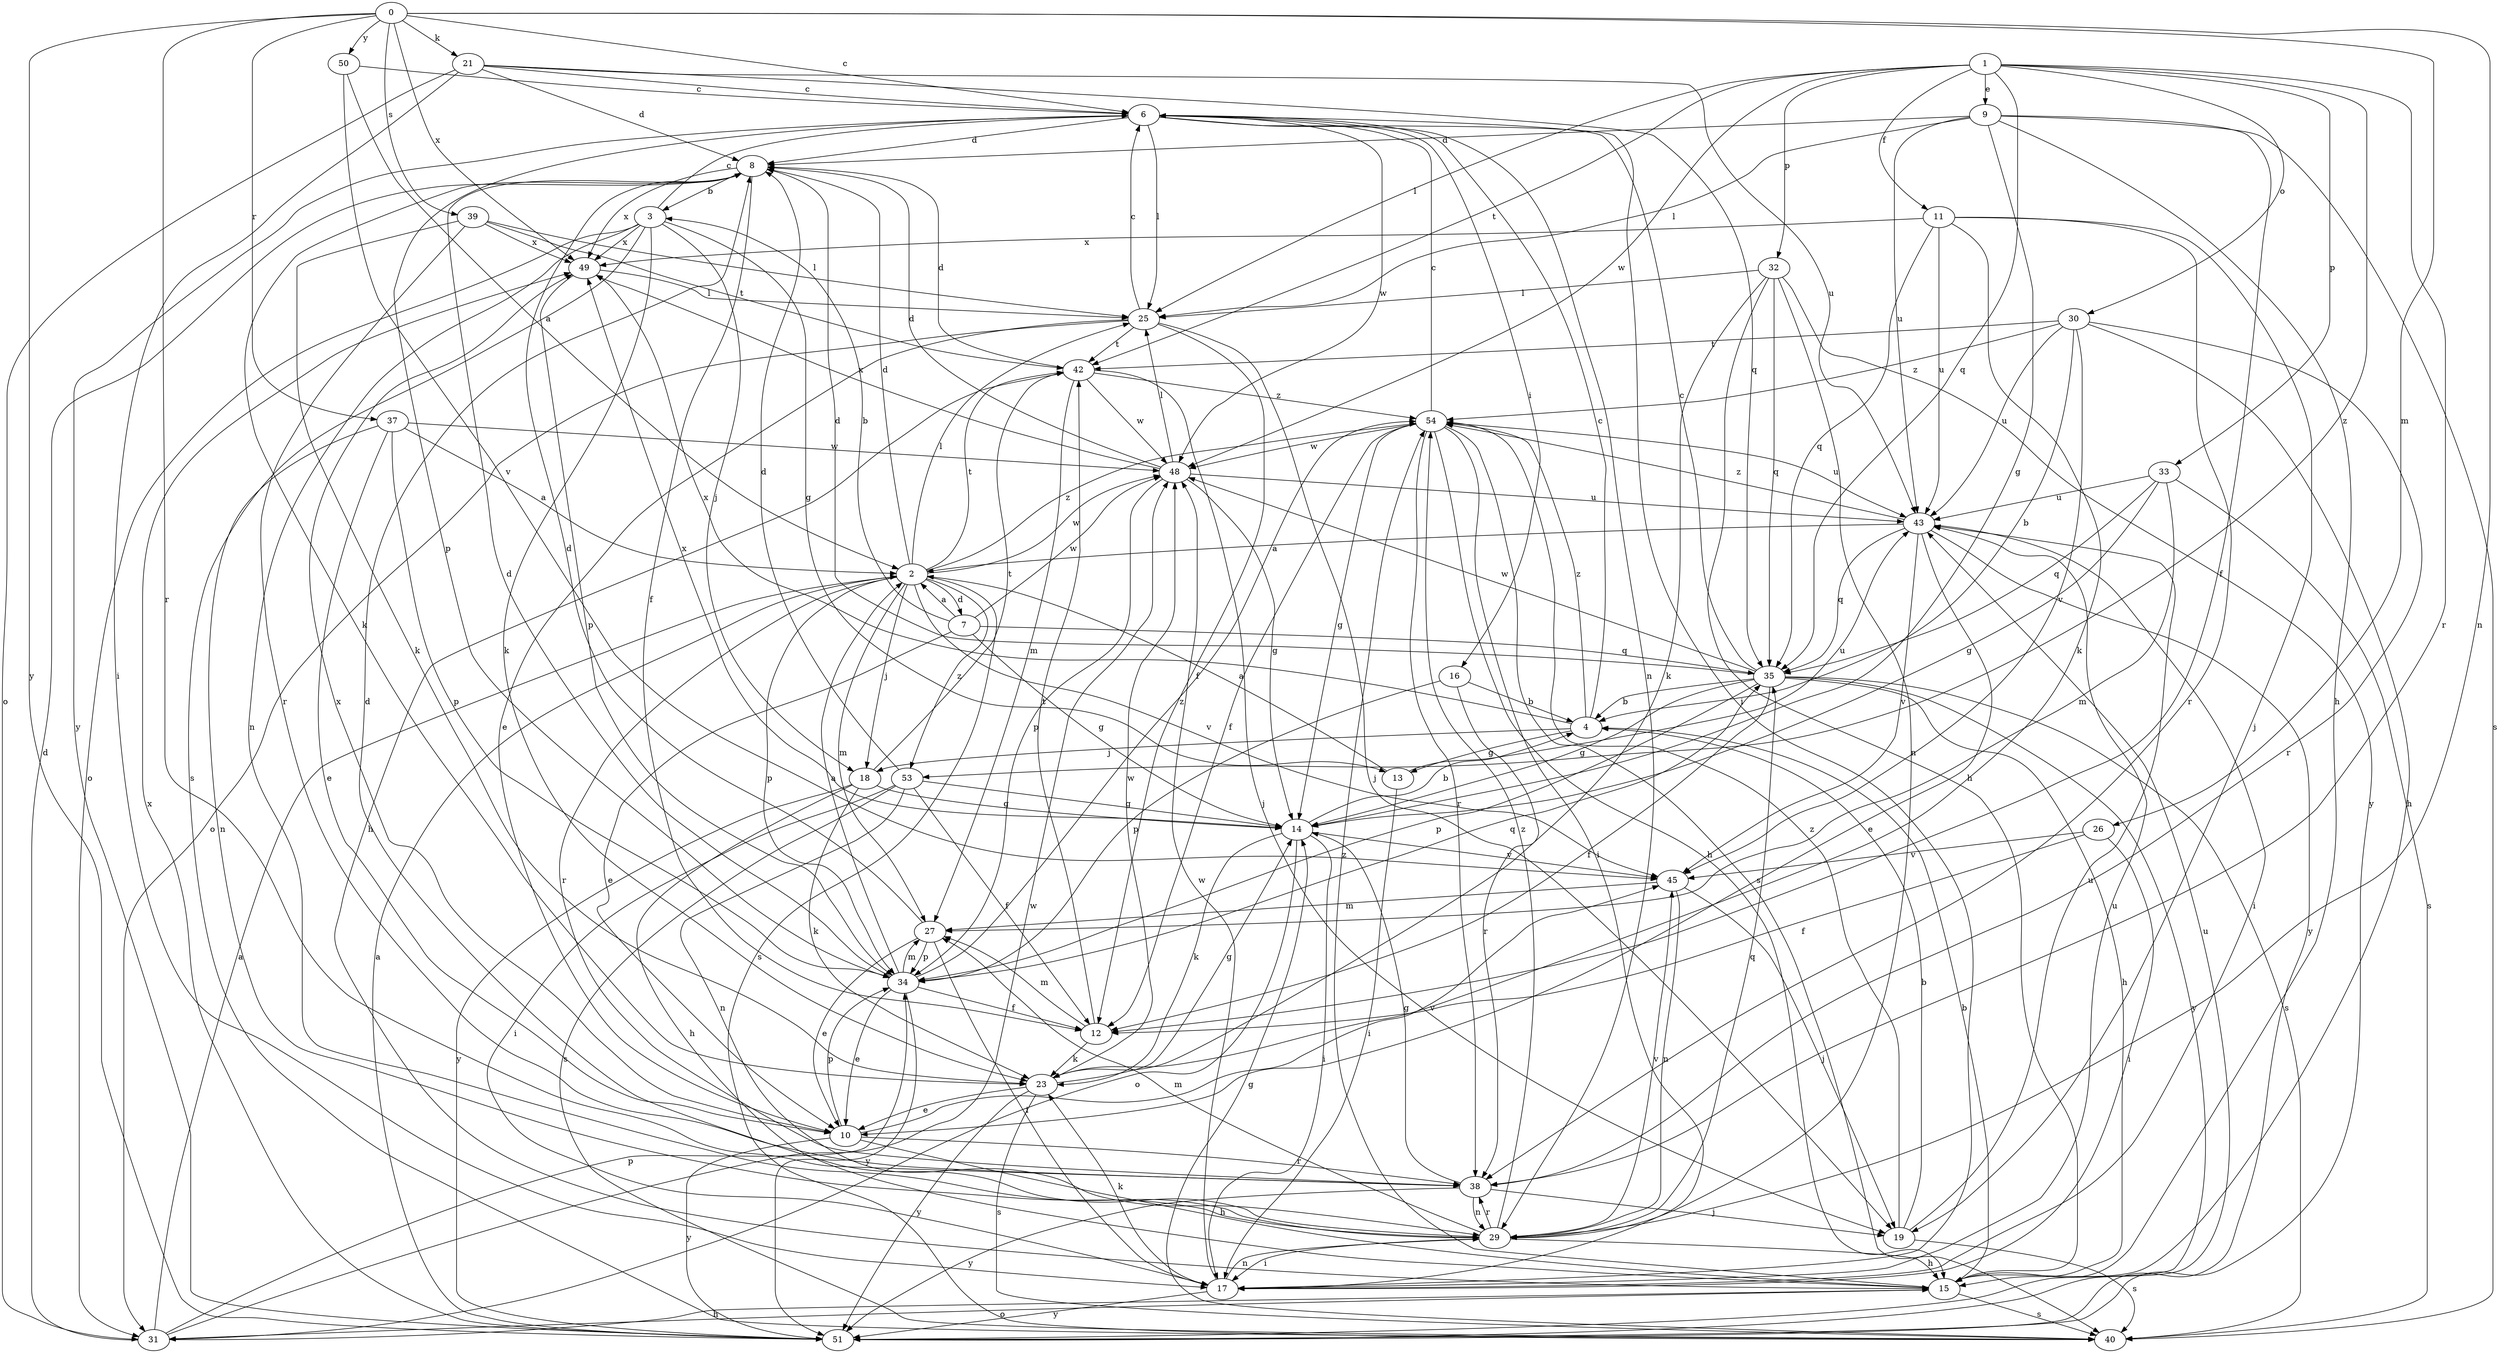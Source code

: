 strict digraph  {
0;
1;
2;
3;
4;
6;
7;
8;
9;
10;
11;
12;
13;
14;
15;
16;
17;
18;
19;
21;
23;
25;
26;
27;
29;
30;
31;
32;
33;
34;
35;
37;
38;
39;
40;
42;
43;
45;
48;
49;
50;
51;
53;
54;
0 -> 6  [label=c];
0 -> 21  [label=k];
0 -> 26  [label=m];
0 -> 29  [label=n];
0 -> 37  [label=r];
0 -> 38  [label=r];
0 -> 39  [label=s];
0 -> 49  [label=x];
0 -> 50  [label=y];
0 -> 51  [label=y];
1 -> 9  [label=e];
1 -> 11  [label=f];
1 -> 25  [label=l];
1 -> 30  [label=o];
1 -> 32  [label=p];
1 -> 33  [label=p];
1 -> 35  [label=q];
1 -> 38  [label=r];
1 -> 42  [label=t];
1 -> 48  [label=w];
1 -> 53  [label=z];
2 -> 7  [label=d];
2 -> 8  [label=d];
2 -> 18  [label=j];
2 -> 25  [label=l];
2 -> 27  [label=m];
2 -> 34  [label=p];
2 -> 38  [label=r];
2 -> 40  [label=s];
2 -> 42  [label=t];
2 -> 45  [label=v];
2 -> 48  [label=w];
2 -> 53  [label=z];
2 -> 54  [label=z];
3 -> 6  [label=c];
3 -> 13  [label=g];
3 -> 18  [label=j];
3 -> 23  [label=k];
3 -> 29  [label=n];
3 -> 31  [label=o];
3 -> 40  [label=s];
3 -> 49  [label=x];
4 -> 6  [label=c];
4 -> 13  [label=g];
4 -> 18  [label=j];
4 -> 49  [label=x];
4 -> 54  [label=z];
6 -> 8  [label=d];
6 -> 16  [label=i];
6 -> 17  [label=i];
6 -> 25  [label=l];
6 -> 29  [label=n];
6 -> 34  [label=p];
6 -> 48  [label=w];
6 -> 51  [label=y];
7 -> 2  [label=a];
7 -> 3  [label=b];
7 -> 10  [label=e];
7 -> 14  [label=g];
7 -> 35  [label=q];
7 -> 48  [label=w];
8 -> 3  [label=b];
8 -> 12  [label=f];
8 -> 23  [label=k];
8 -> 49  [label=x];
9 -> 8  [label=d];
9 -> 12  [label=f];
9 -> 14  [label=g];
9 -> 15  [label=h];
9 -> 25  [label=l];
9 -> 40  [label=s];
9 -> 43  [label=u];
10 -> 15  [label=h];
10 -> 34  [label=p];
10 -> 38  [label=r];
10 -> 45  [label=v];
10 -> 49  [label=x];
10 -> 51  [label=y];
11 -> 19  [label=j];
11 -> 23  [label=k];
11 -> 35  [label=q];
11 -> 38  [label=r];
11 -> 43  [label=u];
11 -> 49  [label=x];
12 -> 23  [label=k];
12 -> 27  [label=m];
12 -> 42  [label=t];
13 -> 2  [label=a];
13 -> 17  [label=i];
13 -> 43  [label=u];
14 -> 4  [label=b];
14 -> 17  [label=i];
14 -> 23  [label=k];
14 -> 31  [label=o];
14 -> 45  [label=v];
14 -> 49  [label=x];
15 -> 4  [label=b];
15 -> 31  [label=o];
15 -> 40  [label=s];
15 -> 54  [label=z];
16 -> 4  [label=b];
16 -> 34  [label=p];
16 -> 38  [label=r];
17 -> 23  [label=k];
17 -> 29  [label=n];
17 -> 43  [label=u];
17 -> 48  [label=w];
17 -> 51  [label=y];
18 -> 14  [label=g];
18 -> 15  [label=h];
18 -> 23  [label=k];
18 -> 42  [label=t];
18 -> 51  [label=y];
19 -> 4  [label=b];
19 -> 40  [label=s];
19 -> 43  [label=u];
19 -> 54  [label=z];
21 -> 6  [label=c];
21 -> 8  [label=d];
21 -> 17  [label=i];
21 -> 31  [label=o];
21 -> 35  [label=q];
21 -> 43  [label=u];
23 -> 10  [label=e];
23 -> 14  [label=g];
23 -> 40  [label=s];
23 -> 48  [label=w];
23 -> 51  [label=y];
25 -> 6  [label=c];
25 -> 10  [label=e];
25 -> 12  [label=f];
25 -> 19  [label=j];
25 -> 31  [label=o];
25 -> 42  [label=t];
26 -> 12  [label=f];
26 -> 17  [label=i];
26 -> 45  [label=v];
27 -> 8  [label=d];
27 -> 10  [label=e];
27 -> 17  [label=i];
27 -> 34  [label=p];
29 -> 8  [label=d];
29 -> 15  [label=h];
29 -> 17  [label=i];
29 -> 27  [label=m];
29 -> 35  [label=q];
29 -> 38  [label=r];
29 -> 45  [label=v];
29 -> 54  [label=z];
30 -> 4  [label=b];
30 -> 15  [label=h];
30 -> 38  [label=r];
30 -> 42  [label=t];
30 -> 43  [label=u];
30 -> 45  [label=v];
30 -> 54  [label=z];
31 -> 2  [label=a];
31 -> 8  [label=d];
31 -> 15  [label=h];
31 -> 34  [label=p];
31 -> 48  [label=w];
32 -> 15  [label=h];
32 -> 23  [label=k];
32 -> 25  [label=l];
32 -> 29  [label=n];
32 -> 35  [label=q];
32 -> 51  [label=y];
33 -> 14  [label=g];
33 -> 27  [label=m];
33 -> 35  [label=q];
33 -> 40  [label=s];
33 -> 43  [label=u];
34 -> 2  [label=a];
34 -> 8  [label=d];
34 -> 10  [label=e];
34 -> 12  [label=f];
34 -> 27  [label=m];
34 -> 35  [label=q];
34 -> 51  [label=y];
34 -> 54  [label=z];
35 -> 4  [label=b];
35 -> 6  [label=c];
35 -> 8  [label=d];
35 -> 12  [label=f];
35 -> 14  [label=g];
35 -> 15  [label=h];
35 -> 34  [label=p];
35 -> 40  [label=s];
35 -> 48  [label=w];
35 -> 51  [label=y];
37 -> 2  [label=a];
37 -> 10  [label=e];
37 -> 29  [label=n];
37 -> 34  [label=p];
37 -> 48  [label=w];
38 -> 14  [label=g];
38 -> 19  [label=j];
38 -> 29  [label=n];
38 -> 51  [label=y];
39 -> 23  [label=k];
39 -> 25  [label=l];
39 -> 38  [label=r];
39 -> 42  [label=t];
39 -> 49  [label=x];
40 -> 14  [label=g];
42 -> 8  [label=d];
42 -> 15  [label=h];
42 -> 19  [label=j];
42 -> 27  [label=m];
42 -> 48  [label=w];
42 -> 54  [label=z];
43 -> 2  [label=a];
43 -> 10  [label=e];
43 -> 17  [label=i];
43 -> 35  [label=q];
43 -> 45  [label=v];
43 -> 51  [label=y];
43 -> 54  [label=z];
45 -> 19  [label=j];
45 -> 27  [label=m];
45 -> 29  [label=n];
48 -> 8  [label=d];
48 -> 14  [label=g];
48 -> 25  [label=l];
48 -> 34  [label=p];
48 -> 43  [label=u];
48 -> 49  [label=x];
49 -> 25  [label=l];
49 -> 34  [label=p];
50 -> 2  [label=a];
50 -> 6  [label=c];
50 -> 45  [label=v];
51 -> 2  [label=a];
51 -> 43  [label=u];
51 -> 49  [label=x];
53 -> 8  [label=d];
53 -> 12  [label=f];
53 -> 14  [label=g];
53 -> 17  [label=i];
53 -> 29  [label=n];
53 -> 40  [label=s];
54 -> 6  [label=c];
54 -> 12  [label=f];
54 -> 14  [label=g];
54 -> 15  [label=h];
54 -> 17  [label=i];
54 -> 38  [label=r];
54 -> 40  [label=s];
54 -> 43  [label=u];
54 -> 48  [label=w];
}
